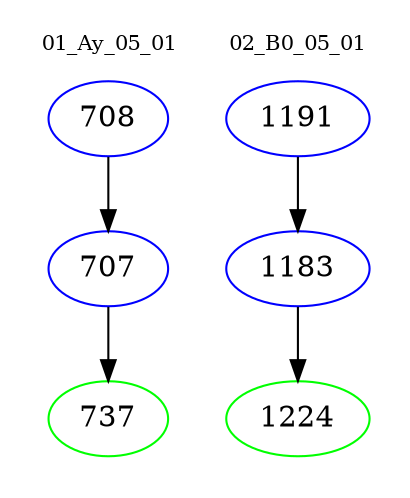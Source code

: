 digraph{
subgraph cluster_0 {
color = white
label = "01_Ay_05_01";
fontsize=10;
T0_708 [label="708", color="blue"]
T0_708 -> T0_707 [color="black"]
T0_707 [label="707", color="blue"]
T0_707 -> T0_737 [color="black"]
T0_737 [label="737", color="green"]
}
subgraph cluster_1 {
color = white
label = "02_B0_05_01";
fontsize=10;
T1_1191 [label="1191", color="blue"]
T1_1191 -> T1_1183 [color="black"]
T1_1183 [label="1183", color="blue"]
T1_1183 -> T1_1224 [color="black"]
T1_1224 [label="1224", color="green"]
}
}
